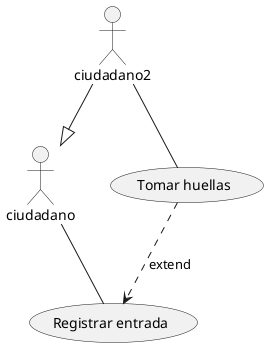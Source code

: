 
@startuml
:ciudadano:
:ciudadano2:

(Registrar entrada)
(Tomar huellas)

ciudadano -- (Registrar entrada)
ciudadano2 -- (Tomar huellas)

(Tomar huellas) ..> (Registrar entrada) : extend


ciudadano2 --|> ciudadano

@enduml


